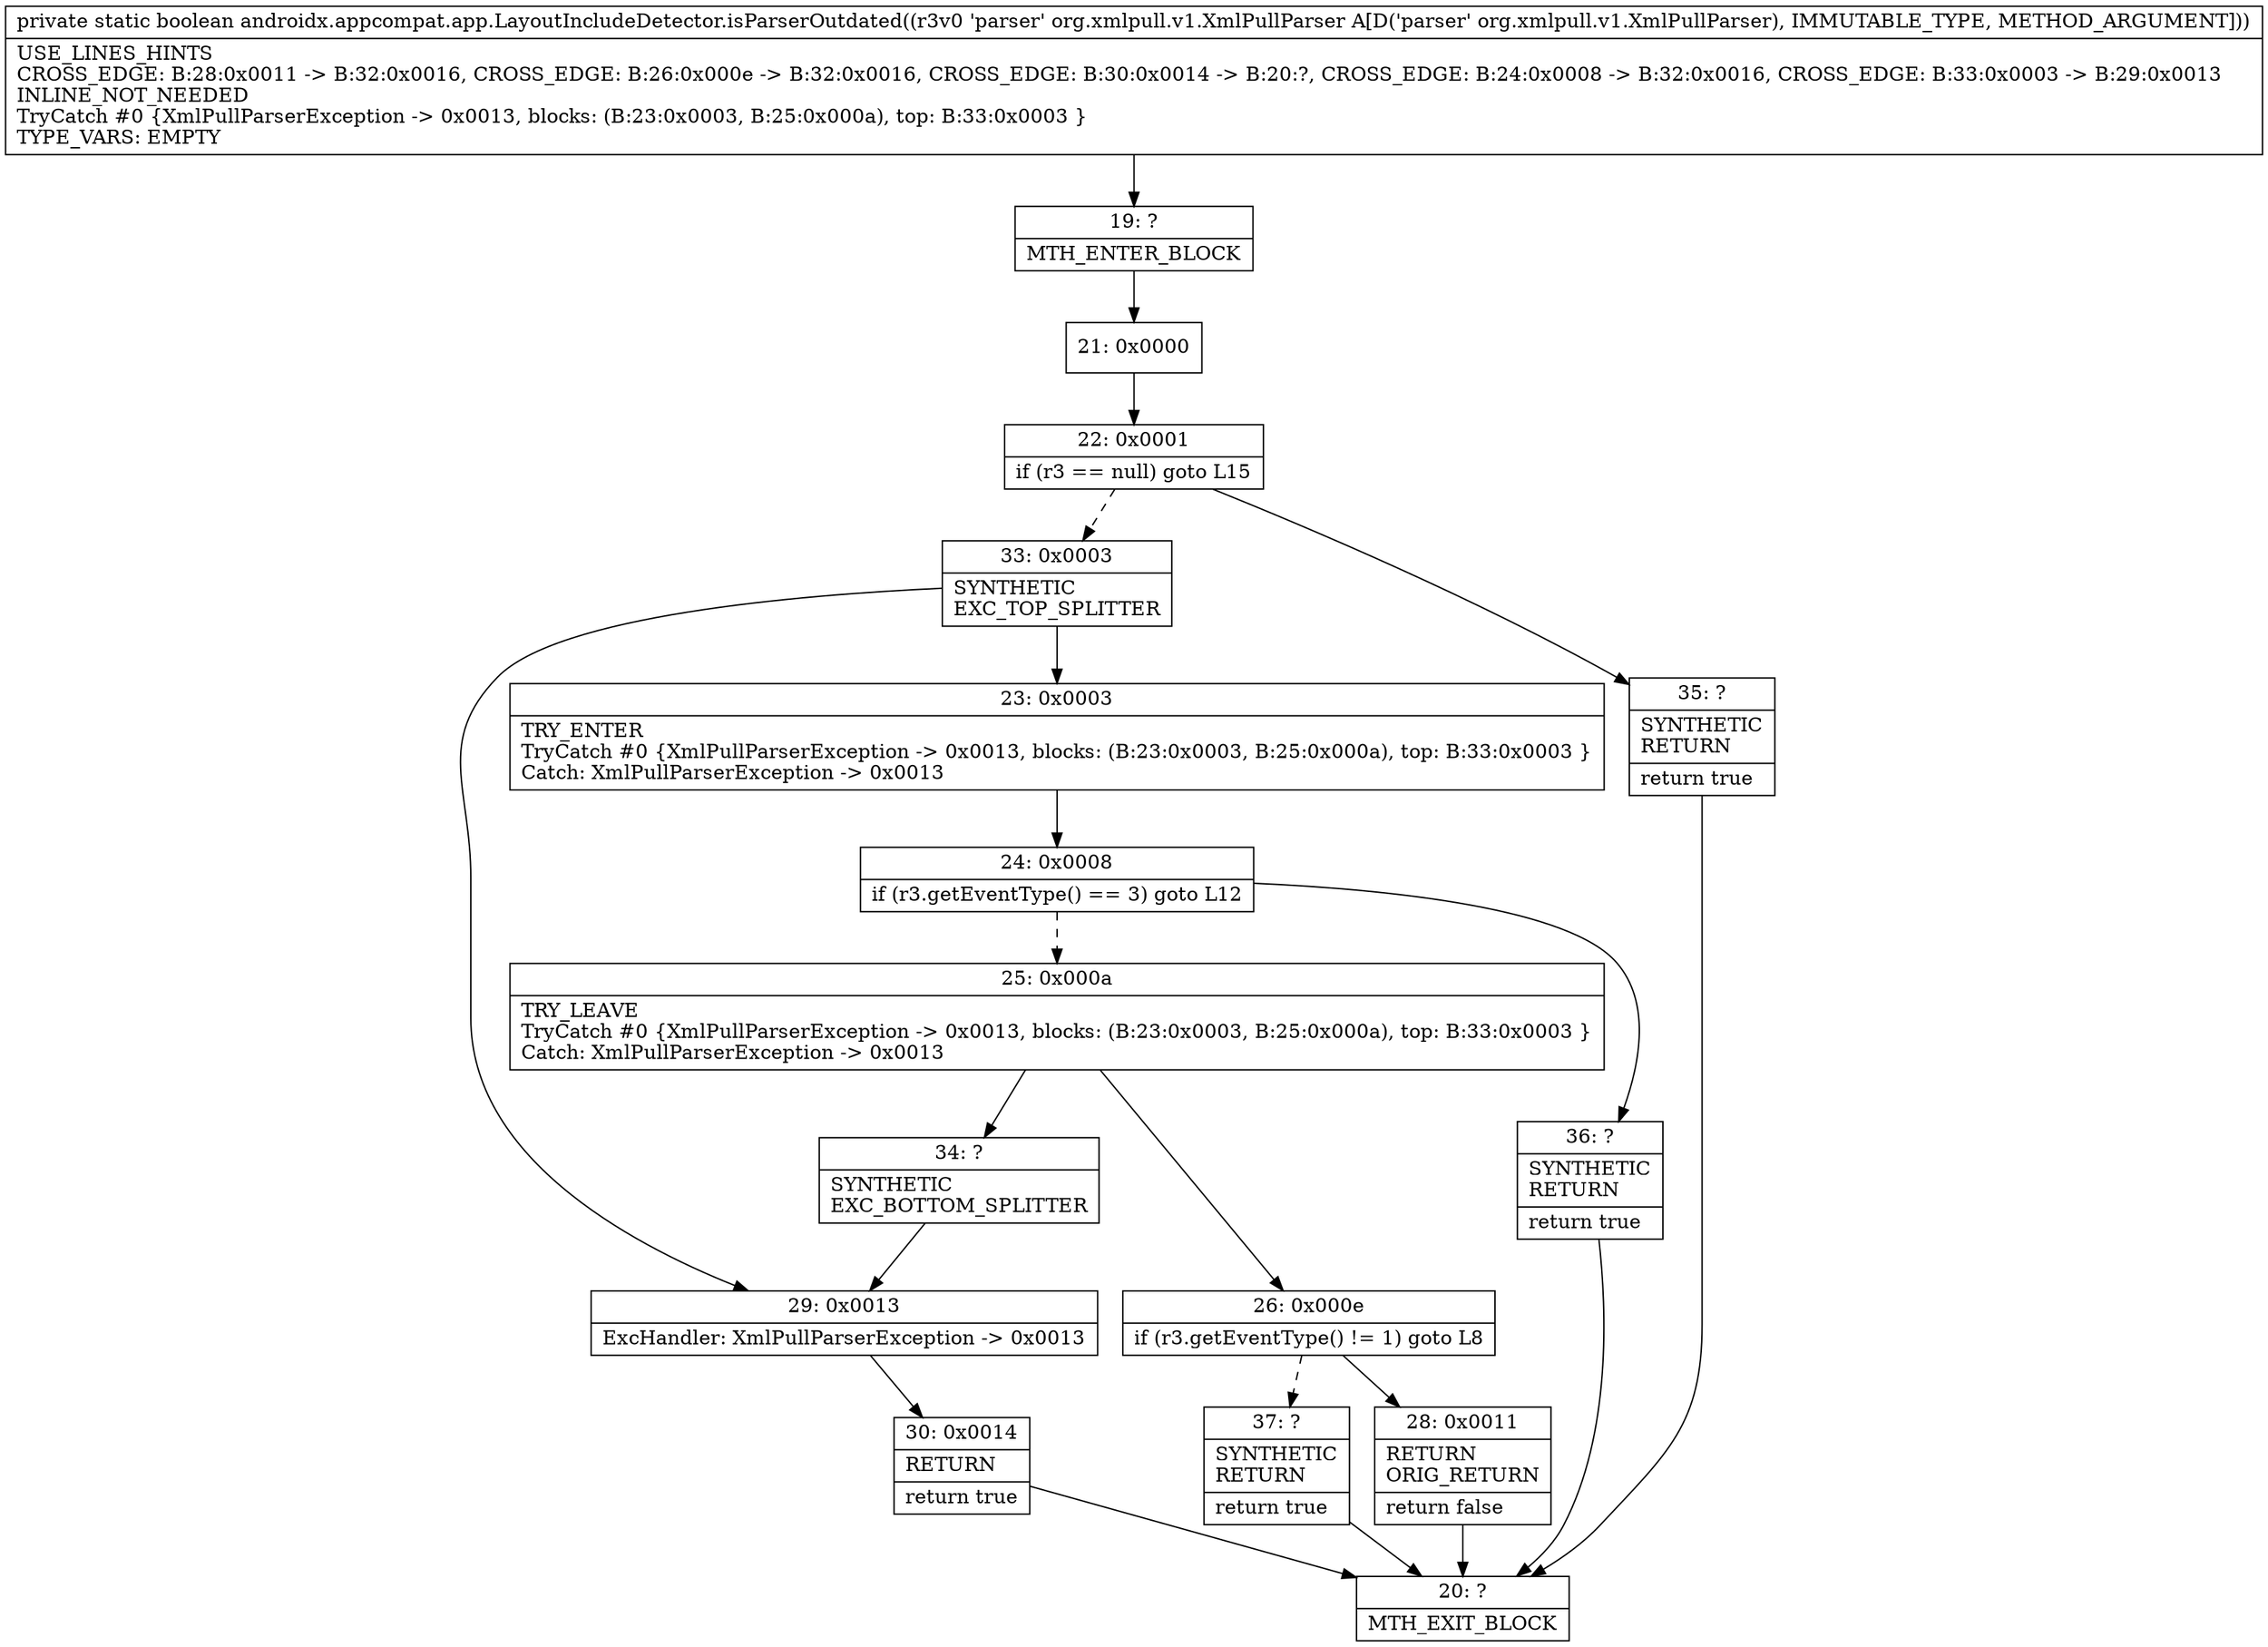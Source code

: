 digraph "CFG forandroidx.appcompat.app.LayoutIncludeDetector.isParserOutdated(Lorg\/xmlpull\/v1\/XmlPullParser;)Z" {
Node_19 [shape=record,label="{19\:\ ?|MTH_ENTER_BLOCK\l}"];
Node_21 [shape=record,label="{21\:\ 0x0000}"];
Node_22 [shape=record,label="{22\:\ 0x0001|if (r3 == null) goto L15\l}"];
Node_33 [shape=record,label="{33\:\ 0x0003|SYNTHETIC\lEXC_TOP_SPLITTER\l}"];
Node_23 [shape=record,label="{23\:\ 0x0003|TRY_ENTER\lTryCatch #0 \{XmlPullParserException \-\> 0x0013, blocks: (B:23:0x0003, B:25:0x000a), top: B:33:0x0003 \}\lCatch: XmlPullParserException \-\> 0x0013\l}"];
Node_24 [shape=record,label="{24\:\ 0x0008|if (r3.getEventType() == 3) goto L12\l}"];
Node_25 [shape=record,label="{25\:\ 0x000a|TRY_LEAVE\lTryCatch #0 \{XmlPullParserException \-\> 0x0013, blocks: (B:23:0x0003, B:25:0x000a), top: B:33:0x0003 \}\lCatch: XmlPullParserException \-\> 0x0013\l}"];
Node_26 [shape=record,label="{26\:\ 0x000e|if (r3.getEventType() != 1) goto L8\l}"];
Node_28 [shape=record,label="{28\:\ 0x0011|RETURN\lORIG_RETURN\l|return false\l}"];
Node_20 [shape=record,label="{20\:\ ?|MTH_EXIT_BLOCK\l}"];
Node_37 [shape=record,label="{37\:\ ?|SYNTHETIC\lRETURN\l|return true\l}"];
Node_34 [shape=record,label="{34\:\ ?|SYNTHETIC\lEXC_BOTTOM_SPLITTER\l}"];
Node_36 [shape=record,label="{36\:\ ?|SYNTHETIC\lRETURN\l|return true\l}"];
Node_29 [shape=record,label="{29\:\ 0x0013|ExcHandler: XmlPullParserException \-\> 0x0013\l}"];
Node_30 [shape=record,label="{30\:\ 0x0014|RETURN\l|return true\l}"];
Node_35 [shape=record,label="{35\:\ ?|SYNTHETIC\lRETURN\l|return true\l}"];
MethodNode[shape=record,label="{private static boolean androidx.appcompat.app.LayoutIncludeDetector.isParserOutdated((r3v0 'parser' org.xmlpull.v1.XmlPullParser A[D('parser' org.xmlpull.v1.XmlPullParser), IMMUTABLE_TYPE, METHOD_ARGUMENT]))  | USE_LINES_HINTS\lCROSS_EDGE: B:28:0x0011 \-\> B:32:0x0016, CROSS_EDGE: B:26:0x000e \-\> B:32:0x0016, CROSS_EDGE: B:30:0x0014 \-\> B:20:?, CROSS_EDGE: B:24:0x0008 \-\> B:32:0x0016, CROSS_EDGE: B:33:0x0003 \-\> B:29:0x0013\lINLINE_NOT_NEEDED\lTryCatch #0 \{XmlPullParserException \-\> 0x0013, blocks: (B:23:0x0003, B:25:0x000a), top: B:33:0x0003 \}\lTYPE_VARS: EMPTY\l}"];
MethodNode -> Node_19;Node_19 -> Node_21;
Node_21 -> Node_22;
Node_22 -> Node_33[style=dashed];
Node_22 -> Node_35;
Node_33 -> Node_23;
Node_33 -> Node_29;
Node_23 -> Node_24;
Node_24 -> Node_25[style=dashed];
Node_24 -> Node_36;
Node_25 -> Node_26;
Node_25 -> Node_34;
Node_26 -> Node_28;
Node_26 -> Node_37[style=dashed];
Node_28 -> Node_20;
Node_37 -> Node_20;
Node_34 -> Node_29;
Node_36 -> Node_20;
Node_29 -> Node_30;
Node_30 -> Node_20;
Node_35 -> Node_20;
}

